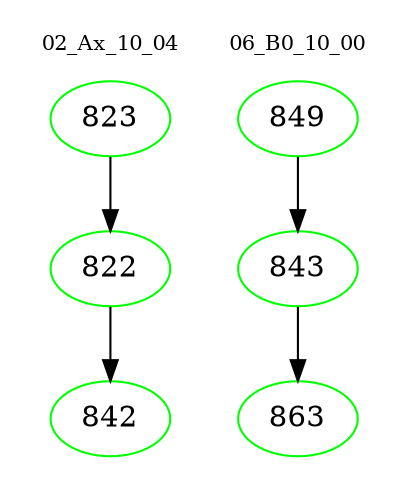 digraph{
subgraph cluster_0 {
color = white
label = "02_Ax_10_04";
fontsize=10;
T0_823 [label="823", color="green"]
T0_823 -> T0_822 [color="black"]
T0_822 [label="822", color="green"]
T0_822 -> T0_842 [color="black"]
T0_842 [label="842", color="green"]
}
subgraph cluster_1 {
color = white
label = "06_B0_10_00";
fontsize=10;
T1_849 [label="849", color="green"]
T1_849 -> T1_843 [color="black"]
T1_843 [label="843", color="green"]
T1_843 -> T1_863 [color="black"]
T1_863 [label="863", color="green"]
}
}
